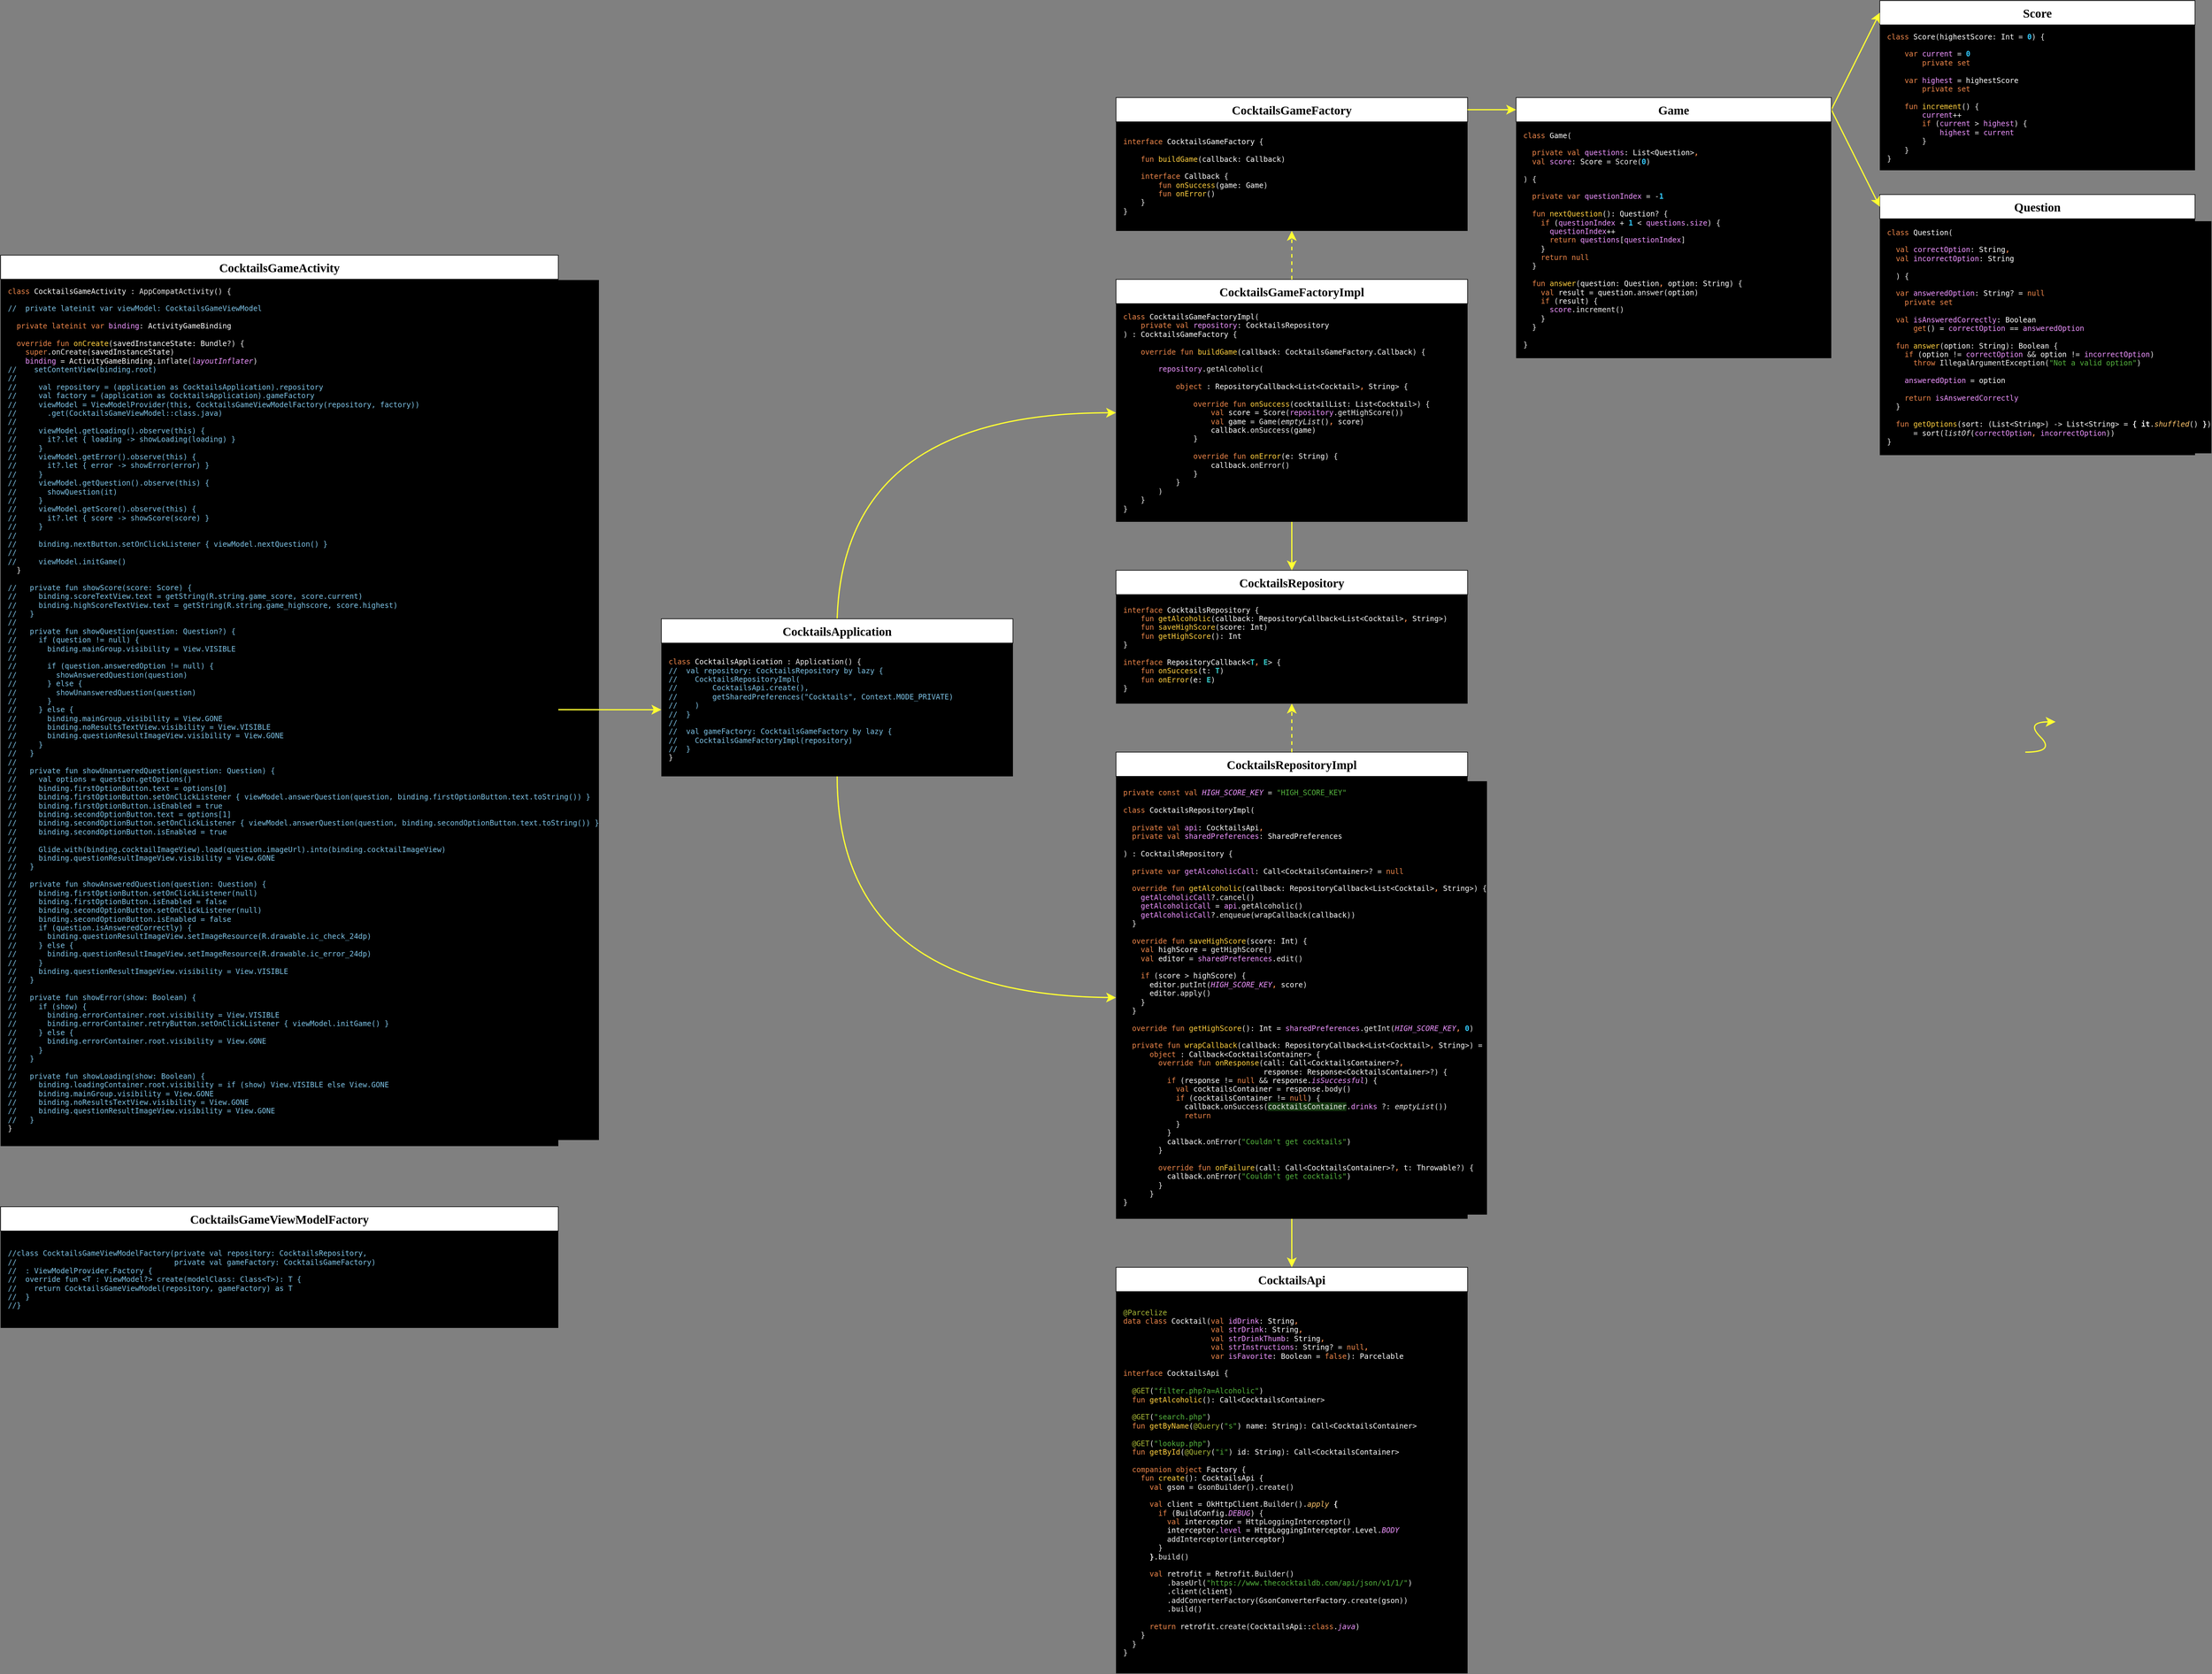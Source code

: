 <mxfile version="20.3.0" type="device"><diagram id="ZHupkkR9CW8p_yr6qCgd" name="commit #8"><mxGraphModel dx="3543" dy="1681" grid="1" gridSize="10" guides="1" tooltips="1" connect="1" arrows="1" fold="1" page="0" pageScale="1" pageWidth="1654" pageHeight="1169" background="#808080" math="0" shadow="0"><root><mxCell id="0"/><mxCell id="1" parent="0"/><mxCell id="m3nzpV05YS_bZGpKnt38-23" value="" style="group" parent="1" vertex="1" connectable="0"><mxGeometry x="-1070" y="1870" width="920" height="200" as="geometry"/></mxCell><mxCell id="m3nzpV05YS_bZGpKnt38-8" value="&lt;pre style=&quot;background-color:#000000;color:#ebebeb;font-family:'Consolas',monospace;font-size:9,8pt;&quot;&gt;&lt;span style=&quot;color:#7ec3e6;&quot;&gt;//class CocktailsGameViewModelFactory(private val repository: CocktailsRepository,&lt;br&gt;&lt;/span&gt;&lt;span style=&quot;color:#7ec3e6;&quot;&gt;//                                    private val gameFactory: CocktailsGameFactory)&lt;br&gt;&lt;/span&gt;&lt;span style=&quot;color:#7ec3e6;&quot;&gt;//  : ViewModelProvider.Factory {&lt;br&gt;&lt;/span&gt;&lt;span style=&quot;color:#7ec3e6;&quot;&gt;//  override fun &amp;lt;T : ViewModel?&amp;gt; create(modelClass: Class&amp;lt;T&amp;gt;): T {&lt;br&gt;&lt;/span&gt;&lt;span style=&quot;color:#7ec3e6;&quot;&gt;//    return CocktailsGameViewModel(repository, gameFactory) as T&lt;br&gt;&lt;/span&gt;&lt;span style=&quot;color:#7ec3e6;&quot;&gt;//  }&lt;br&gt;&lt;/span&gt;&lt;span style=&quot;color:#7ec3e6;&quot;&gt;//}&lt;/span&gt;&lt;/pre&gt;" style="text;whiteSpace=wrap;html=1;verticalAlign=middle;spacingLeft=10;labelBackgroundColor=#000000;fillColor=#000000;" parent="m3nzpV05YS_bZGpKnt38-23" vertex="1"><mxGeometry y="40" width="920" height="160" as="geometry"/></mxCell><mxCell id="m3nzpV05YS_bZGpKnt38-14" value="CocktailsGameViewModelFactory" style="rounded=0;whiteSpace=wrap;html=1;labelBackgroundColor=#FFFFFF;fillColor=#FFFFFF;fontFamily=consolas;fontStyle=1;fontSize=20;" parent="m3nzpV05YS_bZGpKnt38-23" vertex="1"><mxGeometry width="920" height="40" as="geometry"/></mxCell><mxCell id="m3nzpV05YS_bZGpKnt38-24" value="" style="group" parent="1" vertex="1" connectable="0"><mxGeometry x="-1070" y="300" width="920" height="1480" as="geometry"/></mxCell><mxCell id="m3nzpV05YS_bZGpKnt38-6" value="&lt;pre style=&quot;background-color:#000000;color:#ebebeb;font-family:'Consolas',monospace;font-size:9,8pt;&quot;&gt;&lt;span style=&quot;color:#ed864a;&quot;&gt;class &lt;/span&gt;&lt;span style=&quot;color:#ffffff;&quot;&gt;CocktailsGameActivity &lt;/span&gt;: AppCompatActivity() {&lt;br&gt;&lt;br&gt;&lt;span style=&quot;color:#7ec3e6;&quot;&gt;//  private lateinit var viewModel: CocktailsGameViewModel&lt;br&gt;&lt;/span&gt;&lt;span style=&quot;color:#7ec3e6;&quot;&gt;&lt;br&gt;&lt;/span&gt;&lt;span style=&quot;color:#7ec3e6;&quot;&gt;  &lt;/span&gt;&lt;span style=&quot;color:#ed864a;&quot;&gt;private lateinit var &lt;/span&gt;&lt;span style=&quot;color:#ed94ff;&quot;&gt;binding&lt;/span&gt;: &lt;span style=&quot;color:#ffffff;&quot;&gt;ActivityGameBinding&lt;br&gt;&lt;/span&gt;&lt;span style=&quot;color:#ffffff;&quot;&gt;&lt;br&gt;&lt;/span&gt;&lt;span style=&quot;color:#ffffff;&quot;&gt;  &lt;/span&gt;&lt;span style=&quot;color:#ed864a;&quot;&gt;override fun &lt;/span&gt;&lt;span style=&quot;color:#ffcf40;&quot;&gt;onCreate&lt;/span&gt;(&lt;span style=&quot;color:#ffffff;&quot;&gt;savedInstanceState&lt;/span&gt;: &lt;span style=&quot;color:#ffffff;&quot;&gt;Bundle&lt;/span&gt;?) {&lt;br&gt;    &lt;span style=&quot;color:#ed864a;&quot;&gt;super&lt;/span&gt;.onCreate(&lt;span style=&quot;color:#ffffff;&quot;&gt;savedInstanceState&lt;/span&gt;)&lt;br&gt;    &lt;span style=&quot;color:#ed94ff;&quot;&gt;binding &lt;/span&gt;= &lt;span style=&quot;color:#ffffff;&quot;&gt;ActivityGameBinding&lt;/span&gt;.inflate(&lt;span style=&quot;color:#ed94ff;font-style:italic;&quot;&gt;layoutInflater&lt;/span&gt;)&lt;br&gt;&lt;span style=&quot;color:#7ec3e6;&quot;&gt;//    setContentView(binding.root)&lt;br&gt;&lt;/span&gt;&lt;span style=&quot;color:#7ec3e6;&quot;&gt;//&lt;br&gt;&lt;/span&gt;&lt;span style=&quot;color:#7ec3e6;&quot;&gt;//     val repository = (application as CocktailsApplication).repository&lt;br&gt;&lt;/span&gt;&lt;span style=&quot;color:#7ec3e6;&quot;&gt;//     val factory = (application as CocktailsApplication).gameFactory&lt;br&gt;&lt;/span&gt;&lt;span style=&quot;color:#7ec3e6;&quot;&gt;//     viewModel = ViewModelProvider(this, CocktailsGameViewModelFactory(repository, factory))&lt;br&gt;&lt;/span&gt;&lt;span style=&quot;color:#7ec3e6;&quot;&gt;//       .get(CocktailsGameViewModel::class.java)&lt;br&gt;&lt;/span&gt;&lt;span style=&quot;color:#7ec3e6;&quot;&gt;//&lt;br&gt;&lt;/span&gt;&lt;span style=&quot;color:#7ec3e6;&quot;&gt;//     viewModel.getLoading().observe(this) {&lt;br&gt;&lt;/span&gt;&lt;span style=&quot;color:#7ec3e6;&quot;&gt;//       it?.let { loading -&amp;gt; showLoading(loading) }&lt;br&gt;&lt;/span&gt;&lt;span style=&quot;color:#7ec3e6;&quot;&gt;//     }&lt;br&gt;&lt;/span&gt;&lt;span style=&quot;color:#7ec3e6;&quot;&gt;//     viewModel.getError().observe(this) {&lt;br&gt;&lt;/span&gt;&lt;span style=&quot;color:#7ec3e6;&quot;&gt;//       it?.let { error -&amp;gt; showError(error) }&lt;br&gt;&lt;/span&gt;&lt;span style=&quot;color:#7ec3e6;&quot;&gt;//     }&lt;br&gt;&lt;/span&gt;&lt;span style=&quot;color:#7ec3e6;&quot;&gt;//     viewModel.getQuestion().observe(this) {&lt;br&gt;&lt;/span&gt;&lt;span style=&quot;color:#7ec3e6;&quot;&gt;//       showQuestion(it)&lt;br&gt;&lt;/span&gt;&lt;span style=&quot;color:#7ec3e6;&quot;&gt;//     }&lt;br&gt;&lt;/span&gt;&lt;span style=&quot;color:#7ec3e6;&quot;&gt;//     viewModel.getScore().observe(this) {&lt;br&gt;&lt;/span&gt;&lt;span style=&quot;color:#7ec3e6;&quot;&gt;//       it?.let { score -&amp;gt; showScore(score) }&lt;br&gt;&lt;/span&gt;&lt;span style=&quot;color:#7ec3e6;&quot;&gt;//     }&lt;br&gt;&lt;/span&gt;&lt;span style=&quot;color:#7ec3e6;&quot;&gt;//&lt;br&gt;&lt;/span&gt;&lt;span style=&quot;color:#7ec3e6;&quot;&gt;//     binding.nextButton.setOnClickListener { viewModel.nextQuestion() }&lt;br&gt;&lt;/span&gt;&lt;span style=&quot;color:#7ec3e6;&quot;&gt;//&lt;br&gt;&lt;/span&gt;&lt;span style=&quot;color:#7ec3e6;&quot;&gt;//     viewModel.initGame()&lt;br&gt;&lt;/span&gt;&lt;span style=&quot;color:#7ec3e6;&quot;&gt;  &lt;/span&gt;}&lt;br&gt;&lt;br&gt;&lt;span style=&quot;color:#7ec3e6;&quot;&gt;//   private fun showScore(score: Score) {&lt;br&gt;&lt;/span&gt;&lt;span style=&quot;color:#7ec3e6;&quot;&gt;//     binding.scoreTextView.text = getString(R.string.game_score, score.current)&lt;br&gt;&lt;/span&gt;&lt;span style=&quot;color:#7ec3e6;&quot;&gt;//     binding.highScoreTextView.text = getString(R.string.game_highscore, score.highest)&lt;br&gt;&lt;/span&gt;&lt;span style=&quot;color:#7ec3e6;&quot;&gt;//   }&lt;br&gt;&lt;/span&gt;&lt;span style=&quot;color:#7ec3e6;&quot;&gt;//&lt;br&gt;&lt;/span&gt;&lt;span style=&quot;color:#7ec3e6;&quot;&gt;//   private fun showQuestion(question: Question?) {&lt;br&gt;&lt;/span&gt;&lt;span style=&quot;color:#7ec3e6;&quot;&gt;//     if (question != null) {&lt;br&gt;&lt;/span&gt;&lt;span style=&quot;color:#7ec3e6;&quot;&gt;//       binding.mainGroup.visibility = View.VISIBLE&lt;br&gt;&lt;/span&gt;&lt;span style=&quot;color:#7ec3e6;&quot;&gt;//&lt;br&gt;&lt;/span&gt;&lt;span style=&quot;color:#7ec3e6;&quot;&gt;//       if (question.answeredOption != null) {&lt;br&gt;&lt;/span&gt;&lt;span style=&quot;color:#7ec3e6;&quot;&gt;//         showAnsweredQuestion(question)&lt;br&gt;&lt;/span&gt;&lt;span style=&quot;color:#7ec3e6;&quot;&gt;//       } else {&lt;br&gt;&lt;/span&gt;&lt;span style=&quot;color:#7ec3e6;&quot;&gt;//         showUnansweredQuestion(question)&lt;br&gt;&lt;/span&gt;&lt;span style=&quot;color:#7ec3e6;&quot;&gt;//       }&lt;br&gt;&lt;/span&gt;&lt;span style=&quot;color:#7ec3e6;&quot;&gt;//     } else {&lt;br&gt;&lt;/span&gt;&lt;span style=&quot;color:#7ec3e6;&quot;&gt;//       binding.mainGroup.visibility = View.GONE&lt;br&gt;&lt;/span&gt;&lt;span style=&quot;color:#7ec3e6;&quot;&gt;//       binding.noResultsTextView.visibility = View.VISIBLE&lt;br&gt;&lt;/span&gt;&lt;span style=&quot;color:#7ec3e6;&quot;&gt;//       binding.questionResultImageView.visibility = View.GONE&lt;br&gt;&lt;/span&gt;&lt;span style=&quot;color:#7ec3e6;&quot;&gt;//     }&lt;br&gt;&lt;/span&gt;&lt;span style=&quot;color:#7ec3e6;&quot;&gt;//   }&lt;br&gt;&lt;/span&gt;&lt;span style=&quot;color:#7ec3e6;&quot;&gt;//&lt;br&gt;&lt;/span&gt;&lt;span style=&quot;color:#7ec3e6;&quot;&gt;//   private fun showUnansweredQuestion(question: Question) {&lt;br&gt;&lt;/span&gt;&lt;span style=&quot;color:#7ec3e6;&quot;&gt;//     val options = question.getOptions()&lt;br&gt;&lt;/span&gt;&lt;span style=&quot;color:#7ec3e6;&quot;&gt;//     binding.firstOptionButton.text = options[0]&lt;br&gt;&lt;/span&gt;&lt;span style=&quot;color:#7ec3e6;&quot;&gt;//     binding.firstOptionButton.setOnClickListener { viewModel.answerQuestion(question, binding.firstOptionButton.text.toString()) }&lt;br&gt;&lt;/span&gt;&lt;span style=&quot;color:#7ec3e6;&quot;&gt;//     binding.firstOptionButton.isEnabled = true&lt;br&gt;&lt;/span&gt;&lt;span style=&quot;color:#7ec3e6;&quot;&gt;//     binding.secondOptionButton.text = options[1]&lt;br&gt;&lt;/span&gt;&lt;span style=&quot;color:#7ec3e6;&quot;&gt;//     binding.secondOptionButton.setOnClickListener { viewModel.answerQuestion(question, binding.secondOptionButton.text.toString()) }&lt;br&gt;&lt;/span&gt;&lt;span style=&quot;color:#7ec3e6;&quot;&gt;//     binding.secondOptionButton.isEnabled = true&lt;br&gt;&lt;/span&gt;&lt;span style=&quot;color:#7ec3e6;&quot;&gt;//&lt;br&gt;&lt;/span&gt;&lt;span style=&quot;color:#7ec3e6;&quot;&gt;//     Glide.with(binding.cocktailImageView).load(question.imageUrl).into(binding.cocktailImageView)&lt;br&gt;&lt;/span&gt;&lt;span style=&quot;color:#7ec3e6;&quot;&gt;//     binding.questionResultImageView.visibility = View.GONE&lt;br&gt;&lt;/span&gt;&lt;span style=&quot;color:#7ec3e6;&quot;&gt;//   }&lt;br&gt;&lt;/span&gt;&lt;span style=&quot;color:#7ec3e6;&quot;&gt;//&lt;br&gt;&lt;/span&gt;&lt;span style=&quot;color:#7ec3e6;&quot;&gt;//   private fun showAnsweredQuestion(question: Question) {&lt;br&gt;&lt;/span&gt;&lt;span style=&quot;color:#7ec3e6;&quot;&gt;//     binding.firstOptionButton.setOnClickListener(null)&lt;br&gt;&lt;/span&gt;&lt;span style=&quot;color:#7ec3e6;&quot;&gt;//     binding.firstOptionButton.isEnabled = false&lt;br&gt;&lt;/span&gt;&lt;span style=&quot;color:#7ec3e6;&quot;&gt;//     binding.secondOptionButton.setOnClickListener(null)&lt;br&gt;&lt;/span&gt;&lt;span style=&quot;color:#7ec3e6;&quot;&gt;//     binding.secondOptionButton.isEnabled = false&lt;br&gt;&lt;/span&gt;&lt;span style=&quot;color:#7ec3e6;&quot;&gt;//     if (question.isAnsweredCorrectly) {&lt;br&gt;&lt;/span&gt;&lt;span style=&quot;color:#7ec3e6;&quot;&gt;//       binding.questionResultImageView.setImageResource(R.drawable.ic_check_24dp)&lt;br&gt;&lt;/span&gt;&lt;span style=&quot;color:#7ec3e6;&quot;&gt;//     } else {&lt;br&gt;&lt;/span&gt;&lt;span style=&quot;color:#7ec3e6;&quot;&gt;//       binding.questionResultImageView.setImageResource(R.drawable.ic_error_24dp)&lt;br&gt;&lt;/span&gt;&lt;span style=&quot;color:#7ec3e6;&quot;&gt;//     }&lt;br&gt;&lt;/span&gt;&lt;span style=&quot;color:#7ec3e6;&quot;&gt;//     binding.questionResultImageView.visibility = View.VISIBLE&lt;br&gt;&lt;/span&gt;&lt;span style=&quot;color:#7ec3e6;&quot;&gt;//   }&lt;br&gt;&lt;/span&gt;&lt;span style=&quot;color:#7ec3e6;&quot;&gt;//&lt;br&gt;&lt;/span&gt;&lt;span style=&quot;color:#7ec3e6;&quot;&gt;//   private fun showError(show: Boolean) {&lt;br&gt;&lt;/span&gt;&lt;span style=&quot;color:#7ec3e6;&quot;&gt;//     if (show) {&lt;br&gt;&lt;/span&gt;&lt;span style=&quot;color:#7ec3e6;&quot;&gt;//       binding.errorContainer.root.visibility = View.VISIBLE&lt;br&gt;&lt;/span&gt;&lt;span style=&quot;color:#7ec3e6;&quot;&gt;//       binding.errorContainer.retryButton.setOnClickListener { viewModel.initGame() }&lt;br&gt;&lt;/span&gt;&lt;span style=&quot;color:#7ec3e6;&quot;&gt;//     } else {&lt;br&gt;&lt;/span&gt;&lt;span style=&quot;color:#7ec3e6;&quot;&gt;//       binding.errorContainer.root.visibility = View.GONE&lt;br&gt;&lt;/span&gt;&lt;span style=&quot;color:#7ec3e6;&quot;&gt;//     }&lt;br&gt;&lt;/span&gt;&lt;span style=&quot;color:#7ec3e6;&quot;&gt;//   }&lt;br&gt;&lt;/span&gt;&lt;span style=&quot;color:#7ec3e6;&quot;&gt;//&lt;br&gt;&lt;/span&gt;&lt;span style=&quot;color:#7ec3e6;&quot;&gt;//   private fun showLoading(show: Boolean) {&lt;br&gt;&lt;/span&gt;&lt;span style=&quot;color:#7ec3e6;&quot;&gt;//     binding.loadingContainer.root.visibility = if (show) View.VISIBLE else View.GONE&lt;br&gt;&lt;/span&gt;&lt;span style=&quot;color:#7ec3e6;&quot;&gt;//     binding.mainGroup.visibility = View.GONE&lt;br&gt;&lt;/span&gt;&lt;span style=&quot;color:#7ec3e6;&quot;&gt;//     binding.noResultsTextView.visibility = View.GONE&lt;br&gt;&lt;/span&gt;&lt;span style=&quot;color:#7ec3e6;&quot;&gt;//     binding.questionResultImageView.visibility = View.GONE&lt;br&gt;&lt;/span&gt;&lt;span style=&quot;color:#7ec3e6;&quot;&gt;//   }&lt;br&gt;&lt;/span&gt;}&lt;/pre&gt;" style="text;whiteSpace=wrap;html=1;verticalAlign=middle;spacingLeft=10;labelBackgroundColor=#000000;fillColor=#000000;" parent="m3nzpV05YS_bZGpKnt38-24" vertex="1"><mxGeometry y="29.799" width="920" height="1440.268" as="geometry"/></mxCell><mxCell id="m3nzpV05YS_bZGpKnt38-13" value="CocktailsGameActivity" style="rounded=0;whiteSpace=wrap;html=1;labelBackgroundColor=#FFFFFF;fillColor=#FFFFFF;fontFamily=consolas;fontStyle=1;fontSize=20;" parent="m3nzpV05YS_bZGpKnt38-24" vertex="1"><mxGeometry width="920" height="39.732" as="geometry"/></mxCell><mxCell id="m3nzpV05YS_bZGpKnt38-26" value="" style="group" parent="1" vertex="1" connectable="0"><mxGeometry x="770" y="820" width="580" height="220" as="geometry"/></mxCell><mxCell id="m3nzpV05YS_bZGpKnt38-1" value="&lt;pre style=&quot;color: rgb(235, 235, 235); font-family: Consolas, monospace;&quot;&gt;&lt;span style=&quot;color:#ed864a;&quot;&gt;interface &lt;/span&gt;&lt;span style=&quot;color:#ffffff;&quot;&gt;CocktailsRepository &lt;/span&gt;{&lt;br&gt;    &lt;span style=&quot;color:#ed864a;&quot;&gt;fun &lt;/span&gt;&lt;span style=&quot;color:#ffcf40;&quot;&gt;getAlcoholic&lt;/span&gt;(&lt;span style=&quot;color:#ffffff;&quot;&gt;callback&lt;/span&gt;: &lt;span style=&quot;color:#ffffff;&quot;&gt;RepositoryCallback&lt;/span&gt;&amp;lt;&lt;span style=&quot;color:#ffffff;&quot;&gt;List&lt;/span&gt;&amp;lt;&lt;span style=&quot;color:#ffffff;&quot;&gt;Cocktail&lt;/span&gt;&amp;gt;&lt;span style=&quot;color:#ed864a;font-weight:bold;&quot;&gt;, &lt;/span&gt;&lt;span style=&quot;color:#ffffff;&quot;&gt;String&lt;/span&gt;&amp;gt;)&lt;br&gt;    &lt;span style=&quot;color:#ed864a;&quot;&gt;fun &lt;/span&gt;&lt;span style=&quot;color:#ffcf40;&quot;&gt;saveHighScore&lt;/span&gt;(&lt;span style=&quot;color:#ffffff;&quot;&gt;score&lt;/span&gt;: &lt;span style=&quot;color:#ffffff;&quot;&gt;Int&lt;/span&gt;)&lt;br&gt;    &lt;span style=&quot;color:#ed864a;&quot;&gt;fun &lt;/span&gt;&lt;span style=&quot;color:#ffcf40;&quot;&gt;getHighScore&lt;/span&gt;(): &lt;span style=&quot;color:#ffffff;&quot;&gt;Int&lt;br&gt;&lt;/span&gt;}&lt;br&gt;&lt;br&gt;&lt;span style=&quot;color:#ed864a;&quot;&gt;interface &lt;/span&gt;&lt;span style=&quot;color:#ffffff;&quot;&gt;RepositoryCallback&lt;/span&gt;&amp;lt;&lt;span style=&quot;color:#37cccc;font-weight:bold;&quot;&gt;T&lt;/span&gt;&lt;span style=&quot;color:#ed864a;font-weight:bold;&quot;&gt;, &lt;/span&gt;&lt;span style=&quot;color:#37cccc;font-weight:bold;&quot;&gt;E&lt;/span&gt;&amp;gt; {&lt;br&gt;    &lt;span style=&quot;color:#ed864a;&quot;&gt;fun &lt;/span&gt;&lt;span style=&quot;color:#ffcf40;&quot;&gt;onSuccess&lt;/span&gt;(&lt;span style=&quot;color:#ffffff;&quot;&gt;t&lt;/span&gt;: &lt;span style=&quot;color:#37cccc;font-weight:bold;&quot;&gt;T&lt;/span&gt;)&lt;br&gt;    &lt;span style=&quot;color:#ed864a;&quot;&gt;fun &lt;/span&gt;&lt;span style=&quot;color:#ffcf40;&quot;&gt;onError&lt;/span&gt;(&lt;span style=&quot;color:#ffffff;&quot;&gt;e&lt;/span&gt;: &lt;span style=&quot;color:#37cccc;font-weight:bold;&quot;&gt;E&lt;/span&gt;)&lt;br&gt;}&lt;/pre&gt;" style="text;whiteSpace=wrap;html=1;verticalAlign=middle;spacingLeft=10;labelBackgroundColor=#000000;fillColor=#000000;" parent="m3nzpV05YS_bZGpKnt38-26" vertex="1"><mxGeometry y="40" width="580" height="180" as="geometry"/></mxCell><mxCell id="m3nzpV05YS_bZGpKnt38-15" value="CocktailsRepository" style="rounded=0;whiteSpace=wrap;html=1;labelBackgroundColor=#FFFFFF;fillColor=#FFFFFF;fontFamily=consolas;fontStyle=1;fontSize=20;" parent="m3nzpV05YS_bZGpKnt38-26" vertex="1"><mxGeometry width="580" height="40" as="geometry"/></mxCell><mxCell id="m3nzpV05YS_bZGpKnt38-27" value="" style="group" parent="1" vertex="1" connectable="0"><mxGeometry x="770" y="1120" width="580" height="770" as="geometry"/></mxCell><mxCell id="m3nzpV05YS_bZGpKnt38-3" value="&lt;pre style=&quot;color: rgb(235, 235, 235); font-family: Consolas, monospace;&quot;&gt;&lt;pre style=&quot;font-family: Consolas, monospace;&quot;&gt;&lt;span style=&quot;color:#ed864a;&quot;&gt;private const val &lt;/span&gt;&lt;span style=&quot;color:#ed94ff;font-style:italic;&quot;&gt;HIGH_SCORE_KEY &lt;/span&gt;= &lt;span style=&quot;color:#54b33e;&quot;&gt;&quot;HIGH_SCORE_KEY&quot;&lt;br&gt;&lt;/span&gt;&lt;span style=&quot;color:#54b33e;&quot;&gt;&lt;br&gt;&lt;/span&gt;&lt;span style=&quot;color:#ed864a;&quot;&gt;class &lt;/span&gt;&lt;span style=&quot;color:#ffffff;&quot;&gt;CocktailsRepositoryImpl&lt;/span&gt;(&lt;br&gt;&lt;br&gt;  &lt;span style=&quot;color:#ed864a;&quot;&gt;private val &lt;/span&gt;&lt;span style=&quot;color:#ed94ff;&quot;&gt;api&lt;/span&gt;: &lt;span style=&quot;color:#ffffff;&quot;&gt;CocktailsApi&lt;/span&gt;&lt;span style=&quot;color:#ed864a;font-weight:bold;&quot;&gt;,&lt;br&gt;&lt;/span&gt;&lt;span style=&quot;color:#ed864a;font-weight:bold;&quot;&gt;  &lt;/span&gt;&lt;span style=&quot;color:#ed864a;&quot;&gt;private val &lt;/span&gt;&lt;span style=&quot;color:#ed94ff;&quot;&gt;sharedPreferences&lt;/span&gt;: &lt;span style=&quot;color:#ffffff;&quot;&gt;SharedPreferences&lt;br&gt;&lt;/span&gt;&lt;span style=&quot;color:#ffffff;&quot;&gt;&lt;br&gt;&lt;/span&gt;) : &lt;span style=&quot;color:#ffffff;&quot;&gt;CocktailsRepository &lt;/span&gt;{&lt;br&gt;&lt;br&gt;  &lt;span style=&quot;color:#ed864a;&quot;&gt;private var &lt;/span&gt;&lt;span style=&quot;color:#ed94ff;&quot;&gt;getAlcoholicCall&lt;/span&gt;: &lt;span style=&quot;color:#ffffff;&quot;&gt;Call&lt;/span&gt;&amp;lt;&lt;span style=&quot;color:#ffffff;&quot;&gt;CocktailsContainer&lt;/span&gt;&amp;gt;? = &lt;span style=&quot;color:#ed864a;&quot;&gt;null&lt;br&gt;&lt;/span&gt;&lt;span style=&quot;color:#ed864a;&quot;&gt;&lt;br&gt;&lt;/span&gt;&lt;span style=&quot;color:#ed864a;&quot;&gt;  override fun &lt;/span&gt;&lt;span style=&quot;color:#ffcf40;&quot;&gt;getAlcoholic&lt;/span&gt;(&lt;span style=&quot;color:#ffffff;&quot;&gt;callback&lt;/span&gt;: &lt;span style=&quot;color:#ffffff;&quot;&gt;RepositoryCallback&lt;/span&gt;&amp;lt;&lt;span style=&quot;color:#ffffff;&quot;&gt;List&lt;/span&gt;&amp;lt;&lt;span style=&quot;color:#ffffff;&quot;&gt;Cocktail&lt;/span&gt;&amp;gt;&lt;span style=&quot;color:#ed864a;font-weight:bold;&quot;&gt;, &lt;/span&gt;&lt;span style=&quot;color:#ffffff;&quot;&gt;String&lt;/span&gt;&amp;gt;) {&lt;br&gt;    &lt;span style=&quot;color:#ed94ff;&quot;&gt;getAlcoholicCall&lt;/span&gt;?.cancel()&lt;br&gt;    &lt;span style=&quot;color:#ed94ff;&quot;&gt;getAlcoholicCall &lt;/span&gt;= &lt;span style=&quot;color:#ed94ff;&quot;&gt;api&lt;/span&gt;.getAlcoholic()&lt;br&gt;    &lt;span style=&quot;color:#ed94ff;&quot;&gt;getAlcoholicCall&lt;/span&gt;?.enqueue(wrapCallback(&lt;span style=&quot;color:#ffffff;&quot;&gt;callback&lt;/span&gt;))&lt;br&gt;  }&lt;br&gt;&lt;br&gt;  &lt;span style=&quot;color:#ed864a;&quot;&gt;override fun &lt;/span&gt;&lt;span style=&quot;color:#ffcf40;&quot;&gt;saveHighScore&lt;/span&gt;(&lt;span style=&quot;color:#ffffff;&quot;&gt;score&lt;/span&gt;: &lt;span style=&quot;color:#ffffff;&quot;&gt;Int&lt;/span&gt;) {&lt;br&gt;    &lt;span style=&quot;color:#ed864a;&quot;&gt;val &lt;/span&gt;&lt;span style=&quot;color:#ffffff;&quot;&gt;highScore &lt;/span&gt;= getHighScore()&lt;br&gt;    &lt;span style=&quot;color:#ed864a;&quot;&gt;val &lt;/span&gt;&lt;span style=&quot;color:#ffffff;&quot;&gt;editor &lt;/span&gt;= &lt;span style=&quot;color:#ed94ff;&quot;&gt;sharedPreferences&lt;/span&gt;.edit()&lt;br&gt;&lt;br&gt;    &lt;span style=&quot;color:#ed864a;&quot;&gt;if &lt;/span&gt;(&lt;span style=&quot;color:#ffffff;&quot;&gt;score &lt;/span&gt;&amp;gt; &lt;span style=&quot;color:#ffffff;&quot;&gt;highScore&lt;/span&gt;) {&lt;br&gt;      &lt;span style=&quot;color:#ffffff;&quot;&gt;editor&lt;/span&gt;.putInt(&lt;span style=&quot;color:#ed94ff;font-style:italic;&quot;&gt;HIGH_SCORE_KEY&lt;/span&gt;&lt;span style=&quot;color:#ed864a;font-weight:bold;&quot;&gt;, &lt;/span&gt;&lt;span style=&quot;color:#ffffff;&quot;&gt;score&lt;/span&gt;)&lt;br&gt;      &lt;span style=&quot;color:#ffffff;&quot;&gt;editor&lt;/span&gt;.apply()&lt;br&gt;    }&lt;br&gt;  }&lt;br&gt;&lt;br&gt;  &lt;span style=&quot;color:#ed864a;&quot;&gt;override fun &lt;/span&gt;&lt;span style=&quot;color:#ffcf40;&quot;&gt;getHighScore&lt;/span&gt;(): &lt;span style=&quot;color:#ffffff;&quot;&gt;Int &lt;/span&gt;= &lt;span style=&quot;color:#ed94ff;&quot;&gt;sharedPreferences&lt;/span&gt;.getInt(&lt;span style=&quot;color:#ed94ff;font-style:italic;&quot;&gt;HIGH_SCORE_KEY&lt;/span&gt;&lt;span style=&quot;color:#ed864a;font-weight:bold;&quot;&gt;, &lt;/span&gt;&lt;span style=&quot;color:#33ccff;font-weight:bold;&quot;&gt;0&lt;/span&gt;)&lt;br&gt;&lt;br&gt;  &lt;span style=&quot;color:#ed864a;&quot;&gt;private fun &lt;/span&gt;&lt;span style=&quot;color:#ffcf40;&quot;&gt;wrapCallback&lt;/span&gt;(&lt;span style=&quot;color:#ffffff;&quot;&gt;callback&lt;/span&gt;: &lt;span style=&quot;color:#ffffff;&quot;&gt;RepositoryCallback&lt;/span&gt;&amp;lt;&lt;span style=&quot;color:#ffffff;&quot;&gt;List&lt;/span&gt;&amp;lt;&lt;span style=&quot;color:#ffffff;&quot;&gt;Cocktail&lt;/span&gt;&amp;gt;&lt;span style=&quot;color:#ed864a;font-weight:bold;&quot;&gt;, &lt;/span&gt;&lt;span style=&quot;color:#ffffff;&quot;&gt;String&lt;/span&gt;&amp;gt;) =&lt;br&gt;      &lt;span style=&quot;color:#ed864a;&quot;&gt;object &lt;/span&gt;: &lt;span style=&quot;color:#ffffff;&quot;&gt;Callback&lt;/span&gt;&amp;lt;&lt;span style=&quot;color:#ffffff;&quot;&gt;CocktailsContainer&lt;/span&gt;&amp;gt; {&lt;br&gt;        &lt;span style=&quot;color:#ed864a;&quot;&gt;override fun &lt;/span&gt;&lt;span style=&quot;color:#ffcf40;&quot;&gt;onResponse&lt;/span&gt;(&lt;span style=&quot;color:#ffffff;&quot;&gt;call&lt;/span&gt;: &lt;span style=&quot;color:#ffffff;&quot;&gt;Call&lt;/span&gt;&amp;lt;&lt;span style=&quot;color:#ffffff;&quot;&gt;CocktailsContainer&lt;/span&gt;&amp;gt;?&lt;span style=&quot;color:#ed864a;font-weight:bold;&quot;&gt;,&lt;br&gt;&lt;/span&gt;&lt;span style=&quot;color:#ed864a;font-weight:bold;&quot;&gt;                                &lt;/span&gt;&lt;span style=&quot;color:#ffffff;&quot;&gt;response&lt;/span&gt;: &lt;span style=&quot;color:#ffffff;&quot;&gt;Response&lt;/span&gt;&amp;lt;&lt;span style=&quot;color:#ffffff;&quot;&gt;CocktailsContainer&lt;/span&gt;&amp;gt;?) {&lt;br&gt;          &lt;span style=&quot;color:#ed864a;&quot;&gt;if &lt;/span&gt;(&lt;span style=&quot;color:#ffffff;&quot;&gt;response &lt;/span&gt;!= &lt;span style=&quot;color:#ed864a;&quot;&gt;null &lt;/span&gt;&amp;amp;&amp;amp; &lt;span style=&quot;color:#ffffff;&quot;&gt;response&lt;/span&gt;.&lt;span style=&quot;color:#ed94ff;font-style:italic;&quot;&gt;isSuccessful&lt;/span&gt;) {&lt;br&gt;            &lt;span style=&quot;color:#ed864a;&quot;&gt;val &lt;/span&gt;&lt;span style=&quot;color:#ffffff;&quot;&gt;cocktailsContainer &lt;/span&gt;= &lt;span style=&quot;color:#ffffff;&quot;&gt;response&lt;/span&gt;.body()&lt;br&gt;            &lt;span style=&quot;color:#ed864a;&quot;&gt;if &lt;/span&gt;(&lt;span style=&quot;color:#ffffff;&quot;&gt;cocktailsContainer &lt;/span&gt;!= &lt;span style=&quot;color:#ed864a;&quot;&gt;null&lt;/span&gt;) {&lt;br&gt;              &lt;span style=&quot;color:#ffffff;&quot;&gt;callback&lt;/span&gt;.onSuccess(&lt;span style=&quot;background-color:#153811;&quot;&gt;cocktailsContainer&lt;/span&gt;.&lt;span style=&quot;color:#ed94ff;&quot;&gt;drinks &lt;/span&gt;?: &lt;span style=&quot;font-style:italic;&quot;&gt;emptyList&lt;/span&gt;())&lt;br&gt;              &lt;span style=&quot;color:#ed864a;&quot;&gt;return&lt;br&gt;&lt;/span&gt;&lt;span style=&quot;color:#ed864a;&quot;&gt;            &lt;/span&gt;}&lt;br&gt;          }&lt;br&gt;          &lt;span style=&quot;color:#ffffff;&quot;&gt;callback&lt;/span&gt;.onError(&lt;span style=&quot;color:#54b33e;&quot;&gt;&quot;Couldn't get cocktails&quot;&lt;/span&gt;)&lt;br&gt;        }&lt;br&gt;&lt;br&gt;        &lt;span style=&quot;color:#ed864a;&quot;&gt;override fun &lt;/span&gt;&lt;span style=&quot;color:#ffcf40;&quot;&gt;onFailure&lt;/span&gt;(&lt;span style=&quot;color:#ffffff;&quot;&gt;call&lt;/span&gt;: &lt;span style=&quot;color:#ffffff;&quot;&gt;Call&lt;/span&gt;&amp;lt;&lt;span style=&quot;color:#ffffff;&quot;&gt;CocktailsContainer&lt;/span&gt;&amp;gt;?&lt;span style=&quot;color:#ed864a;font-weight:bold;&quot;&gt;, &lt;/span&gt;&lt;span style=&quot;color:#ffffff;&quot;&gt;t&lt;/span&gt;: &lt;span style=&quot;color:#ffffff;&quot;&gt;Throwable&lt;/span&gt;?) {&lt;br&gt;          &lt;span style=&quot;color:#ffffff;&quot;&gt;callback&lt;/span&gt;.onError(&lt;span style=&quot;color:#54b33e;&quot;&gt;&quot;Couldn't get cocktails&quot;&lt;/span&gt;)&lt;br&gt;        }&lt;br&gt;      }&lt;br&gt;}&lt;/pre&gt;&lt;/pre&gt;" style="text;whiteSpace=wrap;html=1;verticalAlign=middle;spacingLeft=10;labelBackgroundColor=#000000;fillColor=#000000;" parent="m3nzpV05YS_bZGpKnt38-27" vertex="1"><mxGeometry y="40" width="580" height="730" as="geometry"/></mxCell><mxCell id="m3nzpV05YS_bZGpKnt38-16" value="CocktailsRepositoryImpl" style="rounded=0;whiteSpace=wrap;html=1;labelBackgroundColor=#FFFFFF;fillColor=#FFFFFF;fontFamily=consolas;fontStyle=1;fontSize=20;" parent="m3nzpV05YS_bZGpKnt38-27" vertex="1"><mxGeometry width="580" height="40" as="geometry"/></mxCell><mxCell id="m3nzpV05YS_bZGpKnt38-28" value="" style="group" parent="1" vertex="1" connectable="0"><mxGeometry x="770" y="40" width="580" height="220" as="geometry"/></mxCell><mxCell id="m3nzpV05YS_bZGpKnt38-2" value="&lt;pre style=&quot;color: rgb(235, 235, 235); font-family: Consolas, monospace;&quot;&gt;&lt;pre style=&quot;font-family: Consolas, monospace;&quot;&gt;&lt;span style=&quot;color:#ed864a;&quot;&gt;interface &lt;/span&gt;&lt;span style=&quot;color:#ffffff;&quot;&gt;CocktailsGameFactory &lt;/span&gt;{&lt;br&gt;&lt;br&gt;    &lt;span style=&quot;color:#ed864a;&quot;&gt;fun &lt;/span&gt;&lt;span style=&quot;color:#ffcf40;&quot;&gt;buildGame&lt;/span&gt;(&lt;span style=&quot;color:#ffffff;&quot;&gt;callback&lt;/span&gt;: &lt;span style=&quot;color:#ffffff;&quot;&gt;Callback&lt;/span&gt;)&lt;br&gt;&lt;br&gt;    &lt;span style=&quot;color:#ed864a;&quot;&gt;interface &lt;/span&gt;&lt;span style=&quot;color:#ffffff;&quot;&gt;Callback &lt;/span&gt;{&lt;br&gt;        &lt;span style=&quot;color:#ed864a;&quot;&gt;fun &lt;/span&gt;&lt;span style=&quot;color:#ffcf40;&quot;&gt;onSuccess&lt;/span&gt;(&lt;span style=&quot;color:#ffffff;&quot;&gt;game&lt;/span&gt;: &lt;span style=&quot;color:#ffffff;&quot;&gt;Game&lt;/span&gt;)&lt;br&gt;        &lt;span style=&quot;color:#ed864a;&quot;&gt;fun &lt;/span&gt;&lt;span style=&quot;color:#ffcf40;&quot;&gt;onError&lt;/span&gt;()&lt;br&gt;    }&lt;br&gt;}&lt;/pre&gt;&lt;/pre&gt;" style="text;whiteSpace=wrap;html=1;verticalAlign=middle;spacingLeft=10;labelBackgroundColor=#000000;fillColor=#000000;" parent="m3nzpV05YS_bZGpKnt38-28" vertex="1"><mxGeometry y="40" width="580" height="180" as="geometry"/></mxCell><mxCell id="m3nzpV05YS_bZGpKnt38-17" value="CocktailsGameFactory" style="rounded=0;whiteSpace=wrap;html=1;labelBackgroundColor=#FFFFFF;fillColor=#FFFFFF;fontFamily=consolas;fontStyle=1;fontSize=20;" parent="m3nzpV05YS_bZGpKnt38-28" vertex="1"><mxGeometry width="580" height="40" as="geometry"/></mxCell><mxCell id="m3nzpV05YS_bZGpKnt38-29" value="" style="group" parent="1" vertex="1" connectable="0"><mxGeometry x="770" y="340" width="580" height="400" as="geometry"/></mxCell><mxCell id="m3nzpV05YS_bZGpKnt38-4" value="&lt;pre style=&quot;background-color:#000000;color:#ebebeb;font-family:'Consolas',monospace;font-size:9,8pt;&quot;&gt;&lt;span style=&quot;color:#ed864a;&quot;&gt;class &lt;/span&gt;&lt;span style=&quot;color:#ffffff;&quot;&gt;CocktailsGameFactoryImpl&lt;/span&gt;(&lt;br&gt;    &lt;span style=&quot;color:#ed864a;&quot;&gt;private val &lt;/span&gt;&lt;span style=&quot;color:#ed94ff;&quot;&gt;repository&lt;/span&gt;: &lt;span style=&quot;color:#ffffff;&quot;&gt;CocktailsRepository&lt;br&gt;&lt;/span&gt;) : &lt;span style=&quot;color:#ffffff;&quot;&gt;CocktailsGameFactory &lt;/span&gt;{&lt;br&gt;&lt;br&gt;    &lt;span style=&quot;color:#ed864a;&quot;&gt;override fun &lt;/span&gt;&lt;span style=&quot;color:#ffcf40;&quot;&gt;buildGame&lt;/span&gt;(&lt;span style=&quot;color:#ffffff;&quot;&gt;callback&lt;/span&gt;: &lt;span style=&quot;color:#ffffff;&quot;&gt;CocktailsGameFactory&lt;/span&gt;.&lt;span style=&quot;color:#ffffff;&quot;&gt;Callback&lt;/span&gt;) {&lt;br&gt;&lt;br&gt;        &lt;span style=&quot;color:#ed94ff;&quot;&gt;repository&lt;/span&gt;.getAlcoholic(&lt;br&gt;&lt;br&gt;            &lt;span style=&quot;color:#ed864a;&quot;&gt;object &lt;/span&gt;: &lt;span style=&quot;color:#ffffff;&quot;&gt;RepositoryCallback&lt;/span&gt;&amp;lt;&lt;span style=&quot;color:#ffffff;&quot;&gt;List&lt;/span&gt;&amp;lt;&lt;span style=&quot;color:#ffffff;&quot;&gt;Cocktail&lt;/span&gt;&amp;gt;&lt;span style=&quot;color:#ed864a;font-weight:bold;&quot;&gt;, &lt;/span&gt;&lt;span style=&quot;color:#ffffff;&quot;&gt;String&lt;/span&gt;&amp;gt; {&lt;br&gt;&lt;br&gt;                &lt;span style=&quot;color:#ed864a;&quot;&gt;override fun &lt;/span&gt;&lt;span style=&quot;color:#ffcf40;&quot;&gt;onSuccess&lt;/span&gt;(&lt;span style=&quot;color:#ffffff;&quot;&gt;cocktailList&lt;/span&gt;: &lt;span style=&quot;color:#ffffff;&quot;&gt;List&lt;/span&gt;&amp;lt;&lt;span style=&quot;color:#ffffff;&quot;&gt;Cocktail&lt;/span&gt;&amp;gt;) {&lt;br&gt;                    &lt;span style=&quot;color:#ed864a;&quot;&gt;val &lt;/span&gt;&lt;span style=&quot;color:#ffffff;&quot;&gt;score &lt;/span&gt;= Score(&lt;span style=&quot;color:#ed94ff;&quot;&gt;repository&lt;/span&gt;.getHighScore())&lt;br&gt;                    &lt;span style=&quot;color:#ed864a;&quot;&gt;val &lt;/span&gt;&lt;span style=&quot;color:#ffffff;&quot;&gt;game &lt;/span&gt;= Game(&lt;span style=&quot;font-style:italic;&quot;&gt;emptyList&lt;/span&gt;()&lt;span style=&quot;color:#ed864a;font-weight:bold;&quot;&gt;, &lt;/span&gt;&lt;span style=&quot;color:#ffffff;&quot;&gt;score&lt;/span&gt;)&lt;br&gt;                    &lt;span style=&quot;color:#ffffff;&quot;&gt;callback&lt;/span&gt;.onSuccess(&lt;span style=&quot;color:#ffffff;&quot;&gt;game&lt;/span&gt;)&lt;br&gt;                }&lt;br&gt;&lt;br&gt;                &lt;span style=&quot;color:#ed864a;&quot;&gt;override fun &lt;/span&gt;&lt;span style=&quot;color:#ffcf40;&quot;&gt;onError&lt;/span&gt;(&lt;span style=&quot;color:#ffffff;&quot;&gt;e&lt;/span&gt;: &lt;span style=&quot;color:#ffffff;&quot;&gt;String&lt;/span&gt;) {&lt;br&gt;                    &lt;span style=&quot;color:#ffffff;&quot;&gt;callback&lt;/span&gt;.onError()&lt;br&gt;                }&lt;br&gt;            }&lt;br&gt;        )&lt;br&gt;    }&lt;br&gt;}&lt;/pre&gt;" style="text;whiteSpace=wrap;html=1;verticalAlign=middle;spacingLeft=10;labelBackgroundColor=#000000;fillColor=#000000;" parent="m3nzpV05YS_bZGpKnt38-29" vertex="1"><mxGeometry y="40" width="580" height="360" as="geometry"/></mxCell><mxCell id="m3nzpV05YS_bZGpKnt38-18" value="CocktailsGameFactoryImpl" style="rounded=0;whiteSpace=wrap;html=1;labelBackgroundColor=#FFFFFF;fillColor=#FFFFFF;fontFamily=consolas;fontStyle=1;fontSize=20;" parent="m3nzpV05YS_bZGpKnt38-29" vertex="1"><mxGeometry width="580" height="40" as="geometry"/></mxCell><mxCell id="m3nzpV05YS_bZGpKnt38-30" value="" style="group" parent="1" vertex="1" connectable="0"><mxGeometry x="770" y="1970" width="580" height="670" as="geometry"/></mxCell><mxCell id="m3nzpV05YS_bZGpKnt38-11" value="&lt;pre style=&quot;background-color:#000000;color:#ebebeb;font-family:'Consolas',monospace;font-size:9,8pt;&quot;&gt;&lt;span style=&quot;color:#a9b837;&quot;&gt;@Parcelize&lt;br&gt;&lt;/span&gt;&lt;span style=&quot;color:#ed864a;&quot;&gt;data class &lt;/span&gt;&lt;span style=&quot;color:#ffffff;&quot;&gt;Cocktail&lt;/span&gt;(&lt;span style=&quot;color:#ed864a;&quot;&gt;val &lt;/span&gt;&lt;span style=&quot;color:#ed94ff;&quot;&gt;idDrink&lt;/span&gt;: &lt;span style=&quot;color:#ffffff;&quot;&gt;String&lt;/span&gt;&lt;span style=&quot;color:#ed864a;font-weight:bold;&quot;&gt;,&lt;br&gt;&lt;/span&gt;&lt;span style=&quot;color:#ed864a;font-weight:bold;&quot;&gt;                    &lt;/span&gt;&lt;span style=&quot;color:#ed864a;&quot;&gt;val &lt;/span&gt;&lt;span style=&quot;color:#ed94ff;&quot;&gt;strDrink&lt;/span&gt;: &lt;span style=&quot;color:#ffffff;&quot;&gt;String&lt;/span&gt;&lt;span style=&quot;color:#ed864a;font-weight:bold;&quot;&gt;,&lt;br&gt;&lt;/span&gt;&lt;span style=&quot;color:#ed864a;font-weight:bold;&quot;&gt;                    &lt;/span&gt;&lt;span style=&quot;color:#ed864a;&quot;&gt;val &lt;/span&gt;&lt;span style=&quot;color:#ed94ff;&quot;&gt;strDrinkThumb&lt;/span&gt;: &lt;span style=&quot;color:#ffffff;&quot;&gt;String&lt;/span&gt;&lt;span style=&quot;color:#ed864a;font-weight:bold;&quot;&gt;,&lt;br&gt;&lt;/span&gt;&lt;span style=&quot;color:#ed864a;font-weight:bold;&quot;&gt;                    &lt;/span&gt;&lt;span style=&quot;color:#ed864a;&quot;&gt;val &lt;/span&gt;&lt;span style=&quot;color:#ed94ff;&quot;&gt;strInstructions&lt;/span&gt;: &lt;span style=&quot;color:#ffffff;&quot;&gt;String&lt;/span&gt;? = &lt;span style=&quot;color:#ed864a;&quot;&gt;null&lt;/span&gt;&lt;span style=&quot;color:#ed864a;font-weight:bold;&quot;&gt;,&lt;br&gt;&lt;/span&gt;&lt;span style=&quot;color:#ed864a;font-weight:bold;&quot;&gt;                    &lt;/span&gt;&lt;span style=&quot;color:#ed864a;&quot;&gt;var &lt;/span&gt;&lt;span style=&quot;color:#ed94ff;&quot;&gt;isFavorite&lt;/span&gt;: &lt;span style=&quot;color:#ffffff;&quot;&gt;Boolean &lt;/span&gt;= &lt;span style=&quot;color:#ed864a;&quot;&gt;false&lt;/span&gt;): &lt;span style=&quot;color:#ffffff;&quot;&gt;Parcelable&lt;br&gt;&lt;/span&gt;&lt;span style=&quot;color:#ffffff;&quot;&gt;&lt;br&gt;&lt;/span&gt;&lt;span style=&quot;color:#ed864a;&quot;&gt;interface &lt;/span&gt;&lt;span style=&quot;color:#ffffff;&quot;&gt;CocktailsApi &lt;/span&gt;{&lt;br&gt;&lt;br&gt;  &lt;span style=&quot;color:#a9b837;&quot;&gt;@GET&lt;/span&gt;(&lt;span style=&quot;color:#54b33e;&quot;&gt;&quot;filter.php?a=Alcoholic&quot;&lt;/span&gt;)&lt;br&gt;  &lt;span style=&quot;color:#ed864a;&quot;&gt;fun &lt;/span&gt;&lt;span style=&quot;color:#ffcf40;&quot;&gt;getAlcoholic&lt;/span&gt;(): &lt;span style=&quot;color:#ffffff;&quot;&gt;Call&lt;/span&gt;&amp;lt;&lt;span style=&quot;color:#ffffff;&quot;&gt;CocktailsContainer&lt;/span&gt;&amp;gt;&lt;br&gt;&lt;br&gt;  &lt;span style=&quot;color:#a9b837;&quot;&gt;@GET&lt;/span&gt;(&lt;span style=&quot;color:#54b33e;&quot;&gt;&quot;search.php&quot;&lt;/span&gt;)&lt;br&gt;  &lt;span style=&quot;color:#ed864a;&quot;&gt;fun &lt;/span&gt;&lt;span style=&quot;color:#ffcf40;&quot;&gt;getByName&lt;/span&gt;(&lt;span style=&quot;color:#a9b837;&quot;&gt;@Query&lt;/span&gt;(&lt;span style=&quot;color:#54b33e;&quot;&gt;&quot;s&quot;&lt;/span&gt;) &lt;span style=&quot;color:#ffffff;&quot;&gt;name&lt;/span&gt;: &lt;span style=&quot;color:#ffffff;&quot;&gt;String&lt;/span&gt;): &lt;span style=&quot;color:#ffffff;&quot;&gt;Call&lt;/span&gt;&amp;lt;&lt;span style=&quot;color:#ffffff;&quot;&gt;CocktailsContainer&lt;/span&gt;&amp;gt;&lt;br&gt;&lt;br&gt;  &lt;span style=&quot;color:#a9b837;&quot;&gt;@GET&lt;/span&gt;(&lt;span style=&quot;color:#54b33e;&quot;&gt;&quot;lookup.php&quot;&lt;/span&gt;)&lt;br&gt;  &lt;span style=&quot;color:#ed864a;&quot;&gt;fun &lt;/span&gt;&lt;span style=&quot;color:#ffcf40;&quot;&gt;getById&lt;/span&gt;(&lt;span style=&quot;color:#a9b837;&quot;&gt;@Query&lt;/span&gt;(&lt;span style=&quot;color:#54b33e;&quot;&gt;&quot;i&quot;&lt;/span&gt;) &lt;span style=&quot;color:#ffffff;&quot;&gt;id&lt;/span&gt;: &lt;span style=&quot;color:#ffffff;&quot;&gt;String&lt;/span&gt;): &lt;span style=&quot;color:#ffffff;&quot;&gt;Call&lt;/span&gt;&amp;lt;&lt;span style=&quot;color:#ffffff;&quot;&gt;CocktailsContainer&lt;/span&gt;&amp;gt;&lt;br&gt;&lt;br&gt;  &lt;span style=&quot;color:#ed864a;&quot;&gt;companion object &lt;/span&gt;&lt;span style=&quot;color:#ffffff;&quot;&gt;Factory &lt;/span&gt;{&lt;br&gt;    &lt;span style=&quot;color:#ed864a;&quot;&gt;fun &lt;/span&gt;&lt;span style=&quot;color:#ffcf40;&quot;&gt;create&lt;/span&gt;(): &lt;span style=&quot;color:#ffffff;&quot;&gt;CocktailsApi &lt;/span&gt;{&lt;br&gt;      &lt;span style=&quot;color:#ed864a;&quot;&gt;val &lt;/span&gt;&lt;span style=&quot;color:#ffffff;&quot;&gt;gson &lt;/span&gt;= GsonBuilder().create()&lt;br&gt;&lt;br&gt;      &lt;span style=&quot;color:#ed864a;&quot;&gt;val &lt;/span&gt;&lt;span style=&quot;color:#ffffff;&quot;&gt;client &lt;/span&gt;= &lt;span style=&quot;color:#ffffff;&quot;&gt;OkHttpClient&lt;/span&gt;.Builder().&lt;span style=&quot;color:#ffc66d;font-style:italic;&quot;&gt;apply &lt;/span&gt;&lt;span style=&quot;font-weight:bold;&quot;&gt;{&lt;br&gt;&lt;/span&gt;&lt;span style=&quot;font-weight:bold;&quot;&gt;        &lt;/span&gt;&lt;span style=&quot;color:#ed864a;&quot;&gt;if &lt;/span&gt;(&lt;span style=&quot;color:#ffffff;&quot;&gt;BuildConfig&lt;/span&gt;.&lt;span style=&quot;color:#ed94ff;font-style:italic;&quot;&gt;DEBUG&lt;/span&gt;) {&lt;br&gt;          &lt;span style=&quot;color:#ed864a;&quot;&gt;val &lt;/span&gt;&lt;span style=&quot;color:#ffffff;&quot;&gt;interceptor &lt;/span&gt;= HttpLoggingInterceptor()&lt;br&gt;          &lt;span style=&quot;color:#ffffff;&quot;&gt;interceptor&lt;/span&gt;.&lt;span style=&quot;color:#ed94ff;&quot;&gt;level &lt;/span&gt;= &lt;span style=&quot;color:#ffffff;&quot;&gt;HttpLoggingInterceptor&lt;/span&gt;.&lt;span style=&quot;color:#ffffff;&quot;&gt;Level&lt;/span&gt;.&lt;span style=&quot;color:#ed94ff;font-style:italic;&quot;&gt;BODY&lt;br&gt;&lt;/span&gt;&lt;span style=&quot;color:#ed94ff;font-style:italic;&quot;&gt;          &lt;/span&gt;addInterceptor(&lt;span style=&quot;color:#ffffff;&quot;&gt;interceptor&lt;/span&gt;)&lt;br&gt;        }&lt;br&gt;      &lt;span style=&quot;font-weight:bold;&quot;&gt;}&lt;/span&gt;.build()&lt;br&gt;&lt;br&gt;      &lt;span style=&quot;color:#ed864a;&quot;&gt;val &lt;/span&gt;&lt;span style=&quot;color:#ffffff;&quot;&gt;retrofit &lt;/span&gt;= &lt;span style=&quot;color:#ffffff;&quot;&gt;Retrofit&lt;/span&gt;.Builder()&lt;br&gt;          .baseUrl(&lt;span style=&quot;color:#54b33e;&quot;&gt;&quot;https://www.thecocktaildb.com/api/json/v1/1/&quot;&lt;/span&gt;)&lt;br&gt;          .client(&lt;span style=&quot;color:#ffffff;&quot;&gt;client&lt;/span&gt;)&lt;br&gt;          .addConverterFactory(&lt;span style=&quot;color:#ffffff;&quot;&gt;GsonConverterFactory&lt;/span&gt;.create(&lt;span style=&quot;color:#ffffff;&quot;&gt;gson&lt;/span&gt;))&lt;br&gt;          .build()&lt;br&gt;&lt;br&gt;      &lt;span style=&quot;color:#ed864a;&quot;&gt;return &lt;/span&gt;&lt;span style=&quot;color:#ffffff;&quot;&gt;retrofit&lt;/span&gt;.create(&lt;span style=&quot;color:#ffffff;&quot;&gt;CocktailsApi&lt;/span&gt;::&lt;span style=&quot;color:#ed864a;&quot;&gt;class&lt;/span&gt;.&lt;span style=&quot;color:#ed94ff;font-style:italic;&quot;&gt;java&lt;/span&gt;)&lt;br&gt;    }&lt;br&gt;  }&lt;br&gt;}&lt;/pre&gt;" style="text;whiteSpace=wrap;html=1;verticalAlign=middle;spacingLeft=10;labelBackgroundColor=#000000;fillColor=#000000;" parent="m3nzpV05YS_bZGpKnt38-30" vertex="1"><mxGeometry y="40" width="580" height="630" as="geometry"/></mxCell><mxCell id="m3nzpV05YS_bZGpKnt38-19" value="CocktailsApi" style="rounded=0;whiteSpace=wrap;html=1;labelBackgroundColor=#FFFFFF;fillColor=#FFFFFF;fontFamily=consolas;fontStyle=1;fontSize=20;" parent="m3nzpV05YS_bZGpKnt38-30" vertex="1"><mxGeometry width="580" height="40" as="geometry"/></mxCell><mxCell id="m3nzpV05YS_bZGpKnt38-31" value="" style="group" parent="1" vertex="1" connectable="0"><mxGeometry x="2030" y="-120" width="520" height="280" as="geometry"/></mxCell><mxCell id="m3nzpV05YS_bZGpKnt38-7" value="&lt;pre style=&quot;background-color:#000000;color:#ebebeb;font-family:'Consolas',monospace;font-size:9,8pt;&quot;&gt;&lt;span style=&quot;color:#ed864a;&quot;&gt;class &lt;/span&gt;&lt;span style=&quot;color:#ffffff;&quot;&gt;Score&lt;/span&gt;(&lt;span style=&quot;color:#ffffff;&quot;&gt;highestScore&lt;/span&gt;: &lt;span style=&quot;color:#ffffff;&quot;&gt;Int &lt;/span&gt;= &lt;span style=&quot;color:#33ccff;font-weight:bold;&quot;&gt;0&lt;/span&gt;) {&lt;br&gt;&lt;br&gt;    &lt;span style=&quot;color:#ed864a;&quot;&gt;var &lt;/span&gt;&lt;span style=&quot;color:#ed94ff;&quot;&gt;current &lt;/span&gt;= &lt;span style=&quot;color:#33ccff;font-weight:bold;&quot;&gt;0&lt;br&gt;&lt;/span&gt;&lt;span style=&quot;color:#33ccff;font-weight:bold;&quot;&gt;        &lt;/span&gt;&lt;span style=&quot;color:#ed864a;&quot;&gt;private set&lt;br&gt;&lt;/span&gt;&lt;span style=&quot;color:#ed864a;&quot;&gt;&lt;br&gt;&lt;/span&gt;&lt;span style=&quot;color:#ed864a;&quot;&gt;    var &lt;/span&gt;&lt;span style=&quot;color:#ed94ff;&quot;&gt;highest &lt;/span&gt;= &lt;span style=&quot;color:#ffffff;&quot;&gt;highestScore&lt;br&gt;&lt;/span&gt;&lt;span style=&quot;color:#ffffff;&quot;&gt;        &lt;/span&gt;&lt;span style=&quot;color:#ed864a;&quot;&gt;private set&lt;br&gt;&lt;/span&gt;&lt;span style=&quot;color:#ed864a;&quot;&gt;&lt;br&gt;&lt;/span&gt;&lt;span style=&quot;color:#ed864a;&quot;&gt;    fun &lt;/span&gt;&lt;span style=&quot;color:#ffcf40;&quot;&gt;increment&lt;/span&gt;() {&lt;br&gt;        &lt;span style=&quot;color:#ed94ff;&quot;&gt;current&lt;/span&gt;++&lt;br&gt;        &lt;span style=&quot;color:#ed864a;&quot;&gt;if &lt;/span&gt;(&lt;span style=&quot;color:#ed94ff;&quot;&gt;current &lt;/span&gt;&amp;gt; &lt;span style=&quot;color:#ed94ff;&quot;&gt;highest&lt;/span&gt;) {&lt;br&gt;            &lt;span style=&quot;color:#ed94ff;&quot;&gt;highest &lt;/span&gt;= &lt;span style=&quot;color:#ed94ff;&quot;&gt;current&lt;br&gt;&lt;/span&gt;&lt;span style=&quot;color:#ed94ff;&quot;&gt;        &lt;/span&gt;}&lt;br&gt;    }&lt;br&gt;}&lt;/pre&gt;" style="text;whiteSpace=wrap;html=1;verticalAlign=middle;spacingLeft=10;labelBackgroundColor=#000000;fillColor=#000000;" parent="m3nzpV05YS_bZGpKnt38-31" vertex="1"><mxGeometry y="40" width="520" height="240" as="geometry"/></mxCell><mxCell id="m3nzpV05YS_bZGpKnt38-20" value="Score" style="rounded=0;whiteSpace=wrap;html=1;labelBackgroundColor=#FFFFFF;fillColor=#FFFFFF;fontFamily=consolas;fontStyle=1;fontSize=20;" parent="m3nzpV05YS_bZGpKnt38-31" vertex="1"><mxGeometry width="520" height="40" as="geometry"/></mxCell><mxCell id="m3nzpV05YS_bZGpKnt38-32" value="" style="group" parent="1" vertex="1" connectable="0"><mxGeometry x="2030" y="200" width="520" height="430" as="geometry"/></mxCell><mxCell id="m3nzpV05YS_bZGpKnt38-9" value="&lt;pre style=&quot;background-color:#000000;color:#ebebeb;font-family:'Consolas',monospace;font-size:9,8pt;&quot;&gt;&lt;span style=&quot;color:#ed864a;&quot;&gt;class &lt;/span&gt;&lt;span style=&quot;color:#ffffff;&quot;&gt;Question&lt;/span&gt;(&lt;br&gt;&lt;br&gt;  &lt;span style=&quot;color:#ed864a;&quot;&gt;val &lt;/span&gt;&lt;span style=&quot;color:#ed94ff;&quot;&gt;correctOption&lt;/span&gt;: &lt;span style=&quot;color:#ffffff;&quot;&gt;String&lt;/span&gt;&lt;span style=&quot;color:#ed864a;font-weight:bold;&quot;&gt;,&lt;br&gt;&lt;/span&gt;&lt;span style=&quot;color:#ed864a;font-weight:bold;&quot;&gt;  &lt;/span&gt;&lt;span style=&quot;color:#ed864a;&quot;&gt;val &lt;/span&gt;&lt;span style=&quot;color:#ed94ff;&quot;&gt;incorrectOption&lt;/span&gt;: &lt;span style=&quot;color:#ffffff;&quot;&gt;String&lt;br&gt;&lt;/span&gt;&lt;span style=&quot;color:#ffffff;&quot;&gt;&lt;br&gt;&lt;/span&gt;&lt;span style=&quot;color:#ffffff;&quot;&gt;  &lt;/span&gt;) {&lt;br&gt;&lt;br&gt;  &lt;span style=&quot;color:#ed864a;&quot;&gt;var &lt;/span&gt;&lt;span style=&quot;color:#ed94ff;&quot;&gt;answeredOption&lt;/span&gt;: &lt;span style=&quot;color:#ffffff;&quot;&gt;String&lt;/span&gt;? = &lt;span style=&quot;color:#ed864a;&quot;&gt;null&lt;br&gt;&lt;/span&gt;&lt;span style=&quot;color:#ed864a;&quot;&gt;    private set&lt;br&gt;&lt;/span&gt;&lt;span style=&quot;color:#ed864a;&quot;&gt;&lt;br&gt;&lt;/span&gt;&lt;span style=&quot;color:#ed864a;&quot;&gt;  val &lt;/span&gt;&lt;span style=&quot;color:#ed94ff;&quot;&gt;isAnsweredCorrectly&lt;/span&gt;: &lt;span style=&quot;color:#ffffff;&quot;&gt;Boolean&lt;br&gt;&lt;/span&gt;&lt;span style=&quot;color:#ffffff;&quot;&gt;      &lt;/span&gt;&lt;span style=&quot;color:#ed864a;&quot;&gt;get&lt;/span&gt;() = &lt;span style=&quot;color:#ed94ff;&quot;&gt;correctOption &lt;/span&gt;== &lt;span style=&quot;color:#ed94ff;&quot;&gt;answeredOption&lt;br&gt;&lt;/span&gt;&lt;span style=&quot;color:#ed94ff;&quot;&gt;&lt;br&gt;&lt;/span&gt;&lt;span style=&quot;color:#ed94ff;&quot;&gt;  &lt;/span&gt;&lt;span style=&quot;color:#ed864a;&quot;&gt;fun &lt;/span&gt;&lt;span style=&quot;color:#ffcf40;&quot;&gt;answer&lt;/span&gt;(&lt;span style=&quot;color:#ffffff;&quot;&gt;option&lt;/span&gt;: &lt;span style=&quot;color:#ffffff;&quot;&gt;String&lt;/span&gt;): &lt;span style=&quot;color:#ffffff;&quot;&gt;Boolean &lt;/span&gt;{&lt;br&gt;    &lt;span style=&quot;color:#ed864a;&quot;&gt;if &lt;/span&gt;(&lt;span style=&quot;color:#ffffff;&quot;&gt;option &lt;/span&gt;!= &lt;span style=&quot;color:#ed94ff;&quot;&gt;correctOption &lt;/span&gt;&amp;amp;&amp;amp; &lt;span style=&quot;color:#ffffff;&quot;&gt;option &lt;/span&gt;!= &lt;span style=&quot;color:#ed94ff;&quot;&gt;incorrectOption&lt;/span&gt;)&lt;br&gt;      &lt;span style=&quot;color:#ed864a;&quot;&gt;throw &lt;/span&gt;IllegalArgumentException(&lt;span style=&quot;color:#54b33e;&quot;&gt;&quot;Not a valid option&quot;&lt;/span&gt;)&lt;br&gt;&lt;br&gt;    &lt;span style=&quot;color:#ed94ff;&quot;&gt;answeredOption &lt;/span&gt;= &lt;span style=&quot;color:#ffffff;&quot;&gt;option&lt;br&gt;&lt;/span&gt;&lt;span style=&quot;color:#ffffff;&quot;&gt;&lt;br&gt;&lt;/span&gt;&lt;span style=&quot;color:#ffffff;&quot;&gt;    &lt;/span&gt;&lt;span style=&quot;color:#ed864a;&quot;&gt;return &lt;/span&gt;&lt;span style=&quot;color:#ed94ff;&quot;&gt;isAnsweredCorrectly&lt;br&gt;&lt;/span&gt;&lt;span style=&quot;color:#ed94ff;&quot;&gt;  &lt;/span&gt;}&lt;br&gt;&lt;br&gt;  &lt;span style=&quot;color:#ed864a;&quot;&gt;fun &lt;/span&gt;&lt;span style=&quot;color:#ffcf40;&quot;&gt;getOptions&lt;/span&gt;(&lt;span style=&quot;color:#ffffff;&quot;&gt;sort&lt;/span&gt;: (&lt;span style=&quot;color:#ffffff;&quot;&gt;List&lt;/span&gt;&amp;lt;&lt;span style=&quot;color:#ffffff;&quot;&gt;String&lt;/span&gt;&amp;gt;) -&amp;gt; &lt;span style=&quot;color:#ffffff;&quot;&gt;List&lt;/span&gt;&amp;lt;&lt;span style=&quot;color:#ffffff;&quot;&gt;String&lt;/span&gt;&amp;gt; = &lt;span style=&quot;font-weight:bold;&quot;&gt;{ it&lt;/span&gt;.&lt;span style=&quot;color:#ffc66d;font-style:italic;&quot;&gt;shuffled&lt;/span&gt;() &lt;span style=&quot;font-weight:bold;&quot;&gt;}&lt;/span&gt;)&lt;br&gt;      = &lt;span style=&quot;color:#ffffff;&quot;&gt;sort&lt;/span&gt;(&lt;span style=&quot;font-style:italic;&quot;&gt;listOf&lt;/span&gt;(&lt;span style=&quot;color:#ed94ff;&quot;&gt;correctOption&lt;/span&gt;&lt;span style=&quot;color:#ed864a;font-weight:bold;&quot;&gt;, &lt;/span&gt;&lt;span style=&quot;color:#ed94ff;&quot;&gt;incorrectOption&lt;/span&gt;))&lt;br&gt;}&lt;/pre&gt;" style="text;whiteSpace=wrap;html=1;verticalAlign=middle;spacingLeft=10;labelBackgroundColor=#000000;fillColor=#000000;" parent="m3nzpV05YS_bZGpKnt38-32" vertex="1"><mxGeometry y="40" width="520" height="390" as="geometry"/></mxCell><mxCell id="m3nzpV05YS_bZGpKnt38-21" value="Question" style="rounded=0;whiteSpace=wrap;html=1;labelBackgroundColor=#FFFFFF;fillColor=#FFFFFF;fontFamily=consolas;fontStyle=1;fontSize=20;" parent="m3nzpV05YS_bZGpKnt38-32" vertex="1"><mxGeometry width="520" height="40" as="geometry"/></mxCell><mxCell id="m3nzpV05YS_bZGpKnt38-34" value="" style="curved=1;endArrow=classic;html=1;rounded=0;fontFamily=consolas;fontSize=20;strokeColor=#FFFF33;strokeWidth=2;endSize=10;exitX=0.5;exitY=0;exitDx=0;exitDy=0;entryX=0;entryY=0.5;entryDx=0;entryDy=0;" parent="1" source="m3nzpV05YS_bZGpKnt38-12" target="m3nzpV05YS_bZGpKnt38-4" edge="1"><mxGeometry width="50" height="50" relative="1" as="geometry"><mxPoint x="1420" y="650" as="sourcePoint"/><mxPoint x="1470" y="600" as="targetPoint"/><Array as="points"><mxPoint x="320" y="560"/></Array></mxGeometry></mxCell><mxCell id="m3nzpV05YS_bZGpKnt38-35" value="" style="curved=1;endArrow=classic;html=1;rounded=0;fontFamily=consolas;fontSize=20;strokeColor=#FFFF33;strokeWidth=2;endSize=10;exitX=0.5;exitY=1;exitDx=0;exitDy=0;entryX=0;entryY=0.5;entryDx=0;entryDy=0;" parent="1" source="m3nzpV05YS_bZGpKnt38-5" target="m3nzpV05YS_bZGpKnt38-3" edge="1"><mxGeometry width="50" height="50" relative="1" as="geometry"><mxPoint x="1990" y="1250" as="sourcePoint"/><mxPoint x="2040" y="1200" as="targetPoint"/><Array as="points"><mxPoint x="310" y="1520"/></Array></mxGeometry></mxCell><mxCell id="m3nzpV05YS_bZGpKnt38-36" value="" style="curved=1;endArrow=classic;html=1;rounded=0;fontFamily=consolas;fontSize=20;strokeColor=#FFFF33;strokeWidth=2;endSize=10;" parent="1" edge="1"><mxGeometry width="50" height="50" relative="1" as="geometry"><mxPoint x="2270" y="1120" as="sourcePoint"/><mxPoint x="2320" y="1070" as="targetPoint"/><Array as="points"><mxPoint x="2320" y="1120"/><mxPoint x="2270" y="1070"/></Array></mxGeometry></mxCell><mxCell id="m3nzpV05YS_bZGpKnt38-37" value="" style="curved=1;endArrow=classic;html=1;rounded=0;fontFamily=consolas;fontSize=20;strokeColor=#FFFF33;strokeWidth=2;endSize=10;entryX=0;entryY=0.5;entryDx=0;entryDy=0;exitX=1;exitY=0.5;exitDx=0;exitDy=0;" parent="1" source="m3nzpV05YS_bZGpKnt38-6" target="m3nzpV05YS_bZGpKnt38-5" edge="1"><mxGeometry width="50" height="50" relative="1" as="geometry"><mxPoint x="120" y="600" as="sourcePoint"/><mxPoint x="330" y="430" as="targetPoint"/><Array as="points"/></mxGeometry></mxCell><mxCell id="m3nzpV05YS_bZGpKnt38-38" value="" style="curved=1;endArrow=classic;html=1;rounded=0;fontFamily=consolas;fontSize=20;strokeColor=#FFFF33;strokeWidth=2;endSize=10;exitX=1;exitY=0.5;exitDx=0;exitDy=0;entryX=0;entryY=0.5;entryDx=0;entryDy=0;" parent="1" source="m3nzpV05YS_bZGpKnt38-22" target="m3nzpV05YS_bZGpKnt38-20" edge="1"><mxGeometry width="50" height="50" relative="1" as="geometry"><mxPoint x="800" y="-40" as="sourcePoint"/><mxPoint x="850" y="-90" as="targetPoint"/><Array as="points"/></mxGeometry></mxCell><mxCell id="m3nzpV05YS_bZGpKnt38-39" value="" style="curved=1;endArrow=classic;html=1;rounded=0;fontFamily=consolas;fontSize=20;strokeColor=#FFFF33;strokeWidth=2;endSize=10;exitX=1;exitY=0.5;exitDx=0;exitDy=0;entryX=0;entryY=0.5;entryDx=0;entryDy=0;" parent="1" source="m3nzpV05YS_bZGpKnt38-22" target="m3nzpV05YS_bZGpKnt38-21" edge="1"><mxGeometry width="50" height="50" relative="1" as="geometry"><mxPoint x="1800.0" y="187.5" as="sourcePoint"/><mxPoint x="1970" y="70" as="targetPoint"/><Array as="points"/></mxGeometry></mxCell><mxCell id="m3nzpV05YS_bZGpKnt38-33" value="" style="group" parent="1" vertex="1" connectable="0"><mxGeometry x="1430" y="40" width="520" height="430" as="geometry"/></mxCell><mxCell id="m3nzpV05YS_bZGpKnt38-10" value="&lt;pre style=&quot;background-color:#000000;color:#ebebeb;font-family:'Consolas',monospace;font-size:9,8pt;&quot;&gt;&lt;span style=&quot;color:#ed864a;&quot;&gt;class &lt;/span&gt;&lt;span style=&quot;color:#ffffff;&quot;&gt;Game&lt;/span&gt;(&lt;br&gt;&lt;br&gt;  &lt;span style=&quot;color:#ed864a;&quot;&gt;private val &lt;/span&gt;&lt;span style=&quot;color:#ed94ff;&quot;&gt;questions&lt;/span&gt;: &lt;span style=&quot;color:#ffffff;&quot;&gt;List&lt;/span&gt;&amp;lt;&lt;span style=&quot;color:#ffffff;&quot;&gt;Question&lt;/span&gt;&amp;gt;&lt;span style=&quot;color:#ed864a;font-weight:bold;&quot;&gt;,&lt;br&gt;&lt;/span&gt;&lt;span style=&quot;color:#ed864a;font-weight:bold;&quot;&gt;  &lt;/span&gt;&lt;span style=&quot;color:#ed864a;&quot;&gt;val &lt;/span&gt;&lt;span style=&quot;color:#ed94ff;&quot;&gt;score&lt;/span&gt;: &lt;span style=&quot;color:#ffffff;&quot;&gt;Score &lt;/span&gt;= Score(&lt;span style=&quot;color:#33ccff;font-weight:bold;&quot;&gt;0&lt;/span&gt;)&lt;br&gt;&lt;br&gt;) {&lt;br&gt;&lt;br&gt;  &lt;span style=&quot;color:#ed864a;&quot;&gt;private var &lt;/span&gt;&lt;span style=&quot;color:#ed94ff;&quot;&gt;questionIndex &lt;/span&gt;= -&lt;span style=&quot;color:#33ccff;font-weight:bold;&quot;&gt;1&lt;br&gt;&lt;/span&gt;&lt;span style=&quot;color:#33ccff;font-weight:bold;&quot;&gt;&lt;br&gt;&lt;/span&gt;&lt;span style=&quot;color:#33ccff;font-weight:bold;&quot;&gt;  &lt;/span&gt;&lt;span style=&quot;color:#ed864a;&quot;&gt;fun &lt;/span&gt;&lt;span style=&quot;color:#ffcf40;&quot;&gt;nextQuestion&lt;/span&gt;(): &lt;span style=&quot;color:#ffffff;&quot;&gt;Question&lt;/span&gt;? {&lt;br&gt;    &lt;span style=&quot;color:#ed864a;&quot;&gt;if &lt;/span&gt;(&lt;span style=&quot;color:#ed94ff;&quot;&gt;questionIndex &lt;/span&gt;+ &lt;span style=&quot;color:#33ccff;font-weight:bold;&quot;&gt;1 &lt;/span&gt;&amp;lt; &lt;span style=&quot;color:#ed94ff;&quot;&gt;questions&lt;/span&gt;.&lt;span style=&quot;color:#ed94ff;&quot;&gt;size&lt;/span&gt;) {&lt;br&gt;      &lt;span style=&quot;color:#ed94ff;&quot;&gt;questionIndex&lt;/span&gt;++&lt;br&gt;      &lt;span style=&quot;color:#ed864a;&quot;&gt;return &lt;/span&gt;&lt;span style=&quot;color:#ed94ff;&quot;&gt;questions&lt;/span&gt;[&lt;span style=&quot;color:#ed94ff;&quot;&gt;questionIndex&lt;/span&gt;]&lt;br&gt;    }&lt;br&gt;    &lt;span style=&quot;color:#ed864a;&quot;&gt;return null&lt;br&gt;&lt;/span&gt;&lt;span style=&quot;color:#ed864a;&quot;&gt;  &lt;/span&gt;}&lt;br&gt;&lt;br&gt;  &lt;span style=&quot;color:#ed864a;&quot;&gt;fun &lt;/span&gt;&lt;span style=&quot;color:#ffcf40;&quot;&gt;answer&lt;/span&gt;(&lt;span style=&quot;color:#ffffff;&quot;&gt;question&lt;/span&gt;: &lt;span style=&quot;color:#ffffff;&quot;&gt;Question&lt;/span&gt;&lt;span style=&quot;color:#ed864a;font-weight:bold;&quot;&gt;, &lt;/span&gt;&lt;span style=&quot;color:#ffffff;&quot;&gt;option&lt;/span&gt;: &lt;span style=&quot;color:#ffffff;&quot;&gt;String&lt;/span&gt;) {&lt;br&gt;    &lt;span style=&quot;color:#ed864a;&quot;&gt;val &lt;/span&gt;&lt;span style=&quot;color:#ffffff;&quot;&gt;result &lt;/span&gt;= &lt;span style=&quot;color:#ffffff;&quot;&gt;question&lt;/span&gt;.answer(&lt;span style=&quot;color:#ffffff;&quot;&gt;option&lt;/span&gt;)&lt;br&gt;    &lt;span style=&quot;color:#ed864a;&quot;&gt;if &lt;/span&gt;(&lt;span style=&quot;color:#ffffff;&quot;&gt;result&lt;/span&gt;) {&lt;br&gt;      &lt;span style=&quot;color:#ed94ff;&quot;&gt;score&lt;/span&gt;.increment()&lt;br&gt;    }&lt;br&gt;  }&lt;br&gt;&lt;br&gt;}&lt;/pre&gt;" style="text;whiteSpace=wrap;html=1;verticalAlign=middle;spacingLeft=10;labelBackgroundColor=#000000;fillColor=#000000;" parent="m3nzpV05YS_bZGpKnt38-33" vertex="1"><mxGeometry y="40" width="520" height="390" as="geometry"/></mxCell><mxCell id="m3nzpV05YS_bZGpKnt38-22" value="Game" style="rounded=0;whiteSpace=wrap;html=1;labelBackgroundColor=#FFFFFF;fillColor=#FFFFFF;fontFamily=consolas;fontStyle=1;fontSize=20;" parent="m3nzpV05YS_bZGpKnt38-33" vertex="1"><mxGeometry width="520" height="40" as="geometry"/></mxCell><mxCell id="m3nzpV05YS_bZGpKnt38-40" value="" style="curved=1;endArrow=classic;html=1;rounded=0;fontFamily=consolas;fontSize=20;strokeColor=#FFFF33;strokeWidth=2;endSize=10;exitX=1;exitY=0.5;exitDx=0;exitDy=0;entryX=0;entryY=0.5;entryDx=0;entryDy=0;" parent="1" source="m3nzpV05YS_bZGpKnt38-17" target="m3nzpV05YS_bZGpKnt38-22" edge="1"><mxGeometry width="50" height="50" relative="1" as="geometry"><mxPoint x="1890.0" y="70" as="sourcePoint"/><mxPoint x="1970" y="-90" as="targetPoint"/><Array as="points"/></mxGeometry></mxCell><mxCell id="m3nzpV05YS_bZGpKnt38-41" value="" style="curved=1;endArrow=classic;html=1;rounded=0;fontFamily=consolas;fontSize=20;strokeColor=#FFFF33;strokeWidth=2;endSize=10;exitX=0.5;exitY=1;exitDx=0;exitDy=0;" parent="1" source="m3nzpV05YS_bZGpKnt38-4" target="m3nzpV05YS_bZGpKnt38-15" edge="1"><mxGeometry width="50" height="50" relative="1" as="geometry"><mxPoint x="1040" y="740" as="sourcePoint"/><mxPoint x="1370" y="70" as="targetPoint"/><Array as="points"/></mxGeometry></mxCell><mxCell id="m3nzpV05YS_bZGpKnt38-42" value="" style="curved=1;endArrow=classic;html=1;rounded=0;fontFamily=consolas;fontSize=20;strokeColor=#FFFF33;strokeWidth=2;endSize=10;exitX=0.5;exitY=0;exitDx=0;exitDy=0;entryX=0.5;entryY=1;entryDx=0;entryDy=0;dashed=1;" parent="1" source="m3nzpV05YS_bZGpKnt38-18" target="m3nzpV05YS_bZGpKnt38-2" edge="1"><mxGeometry width="50" height="50" relative="1" as="geometry"><mxPoint x="1290" y="70" as="sourcePoint"/><mxPoint x="1370" y="70" as="targetPoint"/><Array as="points"/></mxGeometry></mxCell><mxCell id="m3nzpV05YS_bZGpKnt38-43" value="" style="curved=1;endArrow=classic;html=1;rounded=0;fontFamily=consolas;fontSize=20;strokeColor=#FFFF33;strokeWidth=2;endSize=10;exitX=0.5;exitY=0;exitDx=0;exitDy=0;entryX=0.5;entryY=1;entryDx=0;entryDy=0;dashed=1;" parent="1" source="m3nzpV05YS_bZGpKnt38-16" target="m3nzpV05YS_bZGpKnt38-1" edge="1"><mxGeometry width="50" height="50" relative="1" as="geometry"><mxPoint x="485" y="600" as="sourcePoint"/><mxPoint x="485" y="520" as="targetPoint"/><Array as="points"/></mxGeometry></mxCell><mxCell id="m3nzpV05YS_bZGpKnt38-44" value="" style="curved=1;endArrow=classic;html=1;rounded=0;fontFamily=consolas;fontSize=20;strokeColor=#FFFF33;strokeWidth=2;endSize=10;exitX=0.5;exitY=1;exitDx=0;exitDy=0;entryX=0.5;entryY=0;entryDx=0;entryDy=0;" parent="1" source="m3nzpV05YS_bZGpKnt38-3" target="m3nzpV05YS_bZGpKnt38-19" edge="1"><mxGeometry width="50" height="50" relative="1" as="geometry"><mxPoint x="410" y="650" as="sourcePoint"/><mxPoint x="410" y="570" as="targetPoint"/><Array as="points"/></mxGeometry></mxCell><mxCell id="m3nzpV05YS_bZGpKnt38-45" value="" style="group" parent="1" vertex="1" connectable="0"><mxGeometry x="20" y="900" width="580" height="260" as="geometry"/></mxCell><mxCell id="m3nzpV05YS_bZGpKnt38-5" value="&lt;pre style=&quot;background-color:#000000;color:#ebebeb;font-family:'Consolas',monospace;font-size:9,8pt;&quot;&gt;&lt;span style=&quot;color:#ed864a;&quot;&gt;class &lt;/span&gt;&lt;span style=&quot;color:#ffffff;&quot;&gt;CocktailsApplication &lt;/span&gt;: Application() {&lt;br&gt;&lt;span style=&quot;color:#7ec3e6;&quot;&gt;//  val repository: CocktailsRepository by lazy {&lt;br&gt;&lt;/span&gt;&lt;span style=&quot;color:#7ec3e6;&quot;&gt;//    CocktailsRepositoryImpl(&lt;br&gt;&lt;/span&gt;&lt;span style=&quot;color:#7ec3e6;&quot;&gt;//        CocktailsApi.create(),&lt;br&gt;&lt;/span&gt;&lt;span style=&quot;color:#7ec3e6;&quot;&gt;//        getSharedPreferences(&quot;Cocktails&quot;, Context.MODE_PRIVATE)&lt;br&gt;&lt;/span&gt;&lt;span style=&quot;color:#7ec3e6;&quot;&gt;//    )&lt;br&gt;&lt;/span&gt;&lt;span style=&quot;color:#7ec3e6;&quot;&gt;//  }&lt;br&gt;&lt;/span&gt;&lt;span style=&quot;color:#7ec3e6;&quot;&gt;//&lt;br&gt;&lt;/span&gt;&lt;span style=&quot;color:#7ec3e6;&quot;&gt;//  val gameFactory: CocktailsGameFactory by lazy {&lt;br&gt;&lt;/span&gt;&lt;span style=&quot;color:#7ec3e6;&quot;&gt;//    CocktailsGameFactoryImpl(repository)&lt;br&gt;&lt;/span&gt;&lt;span style=&quot;color:#7ec3e6;&quot;&gt;//  }&lt;br&gt;&lt;/span&gt;}&lt;/pre&gt;" style="text;whiteSpace=wrap;html=1;verticalAlign=middle;spacingLeft=10;labelBackgroundColor=#000000;fillColor=#000000;" parent="m3nzpV05YS_bZGpKnt38-45" vertex="1"><mxGeometry y="40" width="580" height="220" as="geometry"/></mxCell><mxCell id="m3nzpV05YS_bZGpKnt38-12" value="CocktailsApplication" style="rounded=0;whiteSpace=wrap;html=1;labelBackgroundColor=#FFFFFF;fillColor=#FFFFFF;fontFamily=consolas;fontStyle=1;fontSize=20;" parent="m3nzpV05YS_bZGpKnt38-45" vertex="1"><mxGeometry width="580" height="40" as="geometry"/></mxCell></root></mxGraphModel></diagram></mxfile>
